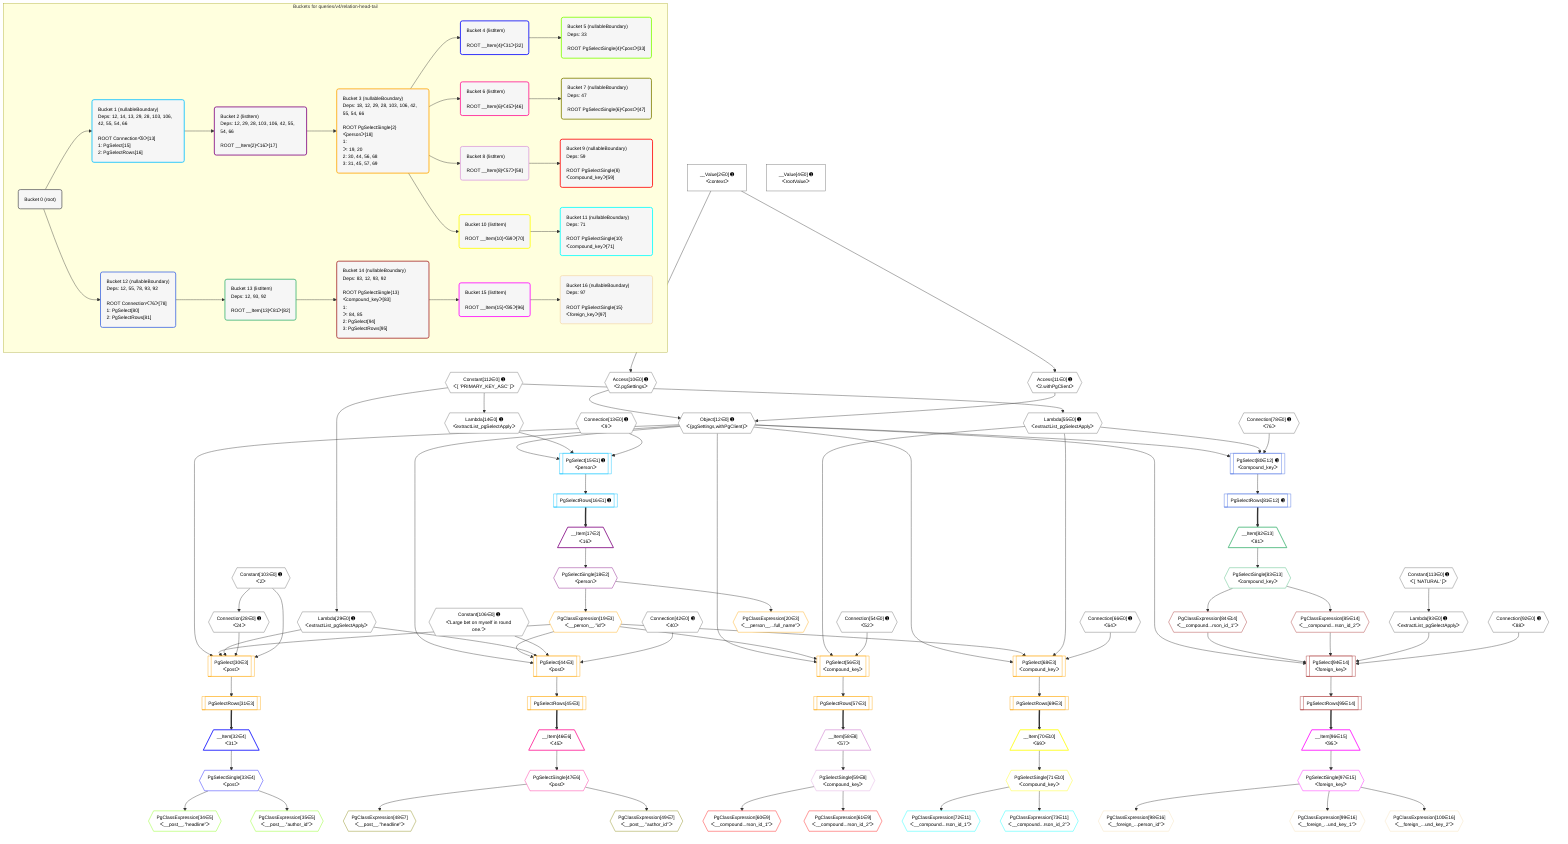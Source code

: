 %%{init: {'themeVariables': { 'fontSize': '12px'}}}%%
graph TD
    classDef path fill:#eee,stroke:#000,color:#000
    classDef plan fill:#fff,stroke-width:1px,color:#000
    classDef itemplan fill:#fff,stroke-width:2px,color:#000
    classDef unbatchedplan fill:#dff,stroke-width:1px,color:#000
    classDef sideeffectplan fill:#fcc,stroke-width:2px,color:#000
    classDef bucket fill:#f6f6f6,color:#000,stroke-width:2px,text-align:left


    %% plan dependencies
    Object12{{"Object[12∈0] ➊<br />ᐸ{pgSettings,withPgClient}ᐳ"}}:::plan
    Access10{{"Access[10∈0] ➊<br />ᐸ2.pgSettingsᐳ"}}:::plan
    Access11{{"Access[11∈0] ➊<br />ᐸ2.withPgClientᐳ"}}:::plan
    Access10 & Access11 --> Object12
    __Value2["__Value[2∈0] ➊<br />ᐸcontextᐳ"]:::plan
    __Value2 --> Access10
    __Value2 --> Access11
    Lambda14{{"Lambda[14∈0] ➊<br />ᐸextractList_pgSelectApplyᐳ"}}:::plan
    Constant112{{"Constant[112∈0] ➊<br />ᐸ[ 'PRIMARY_KEY_ASC' ]ᐳ"}}:::plan
    Constant112 --> Lambda14
    Connection28{{"Connection[28∈0] ➊<br />ᐸ24ᐳ"}}:::plan
    Constant103{{"Constant[103∈0] ➊<br />ᐸ2ᐳ"}}:::plan
    Constant103 --> Connection28
    Lambda29{{"Lambda[29∈0] ➊<br />ᐸextractList_pgSelectApplyᐳ"}}:::plan
    Constant112 --> Lambda29
    Lambda55{{"Lambda[55∈0] ➊<br />ᐸextractList_pgSelectApplyᐳ"}}:::plan
    Constant112 --> Lambda55
    Lambda93{{"Lambda[93∈0] ➊<br />ᐸextractList_pgSelectApplyᐳ"}}:::plan
    Constant113{{"Constant[113∈0] ➊<br />ᐸ[ 'NATURAL' ]ᐳ"}}:::plan
    Constant113 --> Lambda93
    __Value4["__Value[4∈0] ➊<br />ᐸrootValueᐳ"]:::plan
    Connection13{{"Connection[13∈0] ➊<br />ᐸ9ᐳ"}}:::plan
    Connection42{{"Connection[42∈0] ➊<br />ᐸ40ᐳ"}}:::plan
    Connection54{{"Connection[54∈0] ➊<br />ᐸ52ᐳ"}}:::plan
    Connection66{{"Connection[66∈0] ➊<br />ᐸ64ᐳ"}}:::plan
    Connection78{{"Connection[78∈0] ➊<br />ᐸ76ᐳ"}}:::plan
    Connection92{{"Connection[92∈0] ➊<br />ᐸ88ᐳ"}}:::plan
    Constant106{{"Constant[106∈0] ➊<br />ᐸ'Large bet on myself in round one.'ᐳ"}}:::plan
    PgSelect15[["PgSelect[15∈1] ➊<br />ᐸpersonᐳ"]]:::plan
    Object12 & Lambda14 & Connection13 --> PgSelect15
    PgSelectRows16[["PgSelectRows[16∈1] ➊"]]:::plan
    PgSelect15 --> PgSelectRows16
    __Item17[/"__Item[17∈2]<br />ᐸ16ᐳ"\]:::itemplan
    PgSelectRows16 ==> __Item17
    PgSelectSingle18{{"PgSelectSingle[18∈2]<br />ᐸpersonᐳ"}}:::plan
    __Item17 --> PgSelectSingle18
    PgSelect30[["PgSelect[30∈3]<br />ᐸpostᐳ"]]:::plan
    PgClassExpression19{{"PgClassExpression[19∈3]<br />ᐸ__person__.”id”ᐳ"}}:::plan
    Object12 & PgClassExpression19 & Lambda29 & Connection28 & Constant103 --> PgSelect30
    PgSelect44[["PgSelect[44∈3]<br />ᐸpostᐳ"]]:::plan
    Object12 & PgClassExpression19 & Lambda29 & Constant106 & Connection42 --> PgSelect44
    PgSelect56[["PgSelect[56∈3]<br />ᐸcompound_keyᐳ"]]:::plan
    Object12 & PgClassExpression19 & Lambda55 & Connection54 --> PgSelect56
    PgSelect68[["PgSelect[68∈3]<br />ᐸcompound_keyᐳ"]]:::plan
    Object12 & PgClassExpression19 & Lambda55 & Connection66 --> PgSelect68
    PgSelectSingle18 --> PgClassExpression19
    PgClassExpression20{{"PgClassExpression[20∈3]<br />ᐸ__person__...full_name”ᐳ"}}:::plan
    PgSelectSingle18 --> PgClassExpression20
    PgSelectRows31[["PgSelectRows[31∈3]"]]:::plan
    PgSelect30 --> PgSelectRows31
    PgSelectRows45[["PgSelectRows[45∈3]"]]:::plan
    PgSelect44 --> PgSelectRows45
    PgSelectRows57[["PgSelectRows[57∈3]"]]:::plan
    PgSelect56 --> PgSelectRows57
    PgSelectRows69[["PgSelectRows[69∈3]"]]:::plan
    PgSelect68 --> PgSelectRows69
    __Item32[/"__Item[32∈4]<br />ᐸ31ᐳ"\]:::itemplan
    PgSelectRows31 ==> __Item32
    PgSelectSingle33{{"PgSelectSingle[33∈4]<br />ᐸpostᐳ"}}:::plan
    __Item32 --> PgSelectSingle33
    PgClassExpression34{{"PgClassExpression[34∈5]<br />ᐸ__post__.”headline”ᐳ"}}:::plan
    PgSelectSingle33 --> PgClassExpression34
    PgClassExpression35{{"PgClassExpression[35∈5]<br />ᐸ__post__.”author_id”ᐳ"}}:::plan
    PgSelectSingle33 --> PgClassExpression35
    __Item46[/"__Item[46∈6]<br />ᐸ45ᐳ"\]:::itemplan
    PgSelectRows45 ==> __Item46
    PgSelectSingle47{{"PgSelectSingle[47∈6]<br />ᐸpostᐳ"}}:::plan
    __Item46 --> PgSelectSingle47
    PgClassExpression48{{"PgClassExpression[48∈7]<br />ᐸ__post__.”headline”ᐳ"}}:::plan
    PgSelectSingle47 --> PgClassExpression48
    PgClassExpression49{{"PgClassExpression[49∈7]<br />ᐸ__post__.”author_id”ᐳ"}}:::plan
    PgSelectSingle47 --> PgClassExpression49
    __Item58[/"__Item[58∈8]<br />ᐸ57ᐳ"\]:::itemplan
    PgSelectRows57 ==> __Item58
    PgSelectSingle59{{"PgSelectSingle[59∈8]<br />ᐸcompound_keyᐳ"}}:::plan
    __Item58 --> PgSelectSingle59
    PgClassExpression60{{"PgClassExpression[60∈9]<br />ᐸ__compound...rson_id_1”ᐳ"}}:::plan
    PgSelectSingle59 --> PgClassExpression60
    PgClassExpression61{{"PgClassExpression[61∈9]<br />ᐸ__compound...rson_id_2”ᐳ"}}:::plan
    PgSelectSingle59 --> PgClassExpression61
    __Item70[/"__Item[70∈10]<br />ᐸ69ᐳ"\]:::itemplan
    PgSelectRows69 ==> __Item70
    PgSelectSingle71{{"PgSelectSingle[71∈10]<br />ᐸcompound_keyᐳ"}}:::plan
    __Item70 --> PgSelectSingle71
    PgClassExpression72{{"PgClassExpression[72∈11]<br />ᐸ__compound...rson_id_1”ᐳ"}}:::plan
    PgSelectSingle71 --> PgClassExpression72
    PgClassExpression73{{"PgClassExpression[73∈11]<br />ᐸ__compound...rson_id_2”ᐳ"}}:::plan
    PgSelectSingle71 --> PgClassExpression73
    PgSelect80[["PgSelect[80∈12] ➊<br />ᐸcompound_keyᐳ"]]:::plan
    Object12 & Lambda55 & Connection78 --> PgSelect80
    PgSelectRows81[["PgSelectRows[81∈12] ➊"]]:::plan
    PgSelect80 --> PgSelectRows81
    __Item82[/"__Item[82∈13]<br />ᐸ81ᐳ"\]:::itemplan
    PgSelectRows81 ==> __Item82
    PgSelectSingle83{{"PgSelectSingle[83∈13]<br />ᐸcompound_keyᐳ"}}:::plan
    __Item82 --> PgSelectSingle83
    PgSelect94[["PgSelect[94∈14]<br />ᐸforeign_keyᐳ"]]:::plan
    PgClassExpression84{{"PgClassExpression[84∈14]<br />ᐸ__compound...rson_id_1”ᐳ"}}:::plan
    PgClassExpression85{{"PgClassExpression[85∈14]<br />ᐸ__compound...rson_id_2”ᐳ"}}:::plan
    Object12 & PgClassExpression84 & PgClassExpression85 & Lambda93 & Connection92 --> PgSelect94
    PgSelectSingle83 --> PgClassExpression84
    PgSelectSingle83 --> PgClassExpression85
    PgSelectRows95[["PgSelectRows[95∈14]"]]:::plan
    PgSelect94 --> PgSelectRows95
    __Item96[/"__Item[96∈15]<br />ᐸ95ᐳ"\]:::itemplan
    PgSelectRows95 ==> __Item96
    PgSelectSingle97{{"PgSelectSingle[97∈15]<br />ᐸforeign_keyᐳ"}}:::plan
    __Item96 --> PgSelectSingle97
    PgClassExpression98{{"PgClassExpression[98∈16]<br />ᐸ__foreign_...person_id”ᐳ"}}:::plan
    PgSelectSingle97 --> PgClassExpression98
    PgClassExpression99{{"PgClassExpression[99∈16]<br />ᐸ__foreign_...und_key_1”ᐳ"}}:::plan
    PgSelectSingle97 --> PgClassExpression99
    PgClassExpression100{{"PgClassExpression[100∈16]<br />ᐸ__foreign_...und_key_2”ᐳ"}}:::plan
    PgSelectSingle97 --> PgClassExpression100

    %% define steps

    subgraph "Buckets for queries/v4/relation-head-tail"
    Bucket0("Bucket 0 (root)"):::bucket
    classDef bucket0 stroke:#696969
    class Bucket0,__Value2,__Value4,Access10,Access11,Object12,Connection13,Lambda14,Connection28,Lambda29,Connection42,Connection54,Lambda55,Connection66,Connection78,Connection92,Lambda93,Constant103,Constant106,Constant112,Constant113 bucket0
    Bucket1("Bucket 1 (nullableBoundary)<br />Deps: 12, 14, 13, 29, 28, 103, 106, 42, 55, 54, 66<br /><br />ROOT Connectionᐸ9ᐳ[13]<br />1: PgSelect[15]<br />2: PgSelectRows[16]"):::bucket
    classDef bucket1 stroke:#00bfff
    class Bucket1,PgSelect15,PgSelectRows16 bucket1
    Bucket2("Bucket 2 (listItem)<br />Deps: 12, 29, 28, 103, 106, 42, 55, 54, 66<br /><br />ROOT __Item{2}ᐸ16ᐳ[17]"):::bucket
    classDef bucket2 stroke:#7f007f
    class Bucket2,__Item17,PgSelectSingle18 bucket2
    Bucket3("Bucket 3 (nullableBoundary)<br />Deps: 18, 12, 29, 28, 103, 106, 42, 55, 54, 66<br /><br />ROOT PgSelectSingle{2}ᐸpersonᐳ[18]<br />1: <br />ᐳ: 19, 20<br />2: 30, 44, 56, 68<br />3: 31, 45, 57, 69"):::bucket
    classDef bucket3 stroke:#ffa500
    class Bucket3,PgClassExpression19,PgClassExpression20,PgSelect30,PgSelectRows31,PgSelect44,PgSelectRows45,PgSelect56,PgSelectRows57,PgSelect68,PgSelectRows69 bucket3
    Bucket4("Bucket 4 (listItem)<br /><br />ROOT __Item{4}ᐸ31ᐳ[32]"):::bucket
    classDef bucket4 stroke:#0000ff
    class Bucket4,__Item32,PgSelectSingle33 bucket4
    Bucket5("Bucket 5 (nullableBoundary)<br />Deps: 33<br /><br />ROOT PgSelectSingle{4}ᐸpostᐳ[33]"):::bucket
    classDef bucket5 stroke:#7fff00
    class Bucket5,PgClassExpression34,PgClassExpression35 bucket5
    Bucket6("Bucket 6 (listItem)<br /><br />ROOT __Item{6}ᐸ45ᐳ[46]"):::bucket
    classDef bucket6 stroke:#ff1493
    class Bucket6,__Item46,PgSelectSingle47 bucket6
    Bucket7("Bucket 7 (nullableBoundary)<br />Deps: 47<br /><br />ROOT PgSelectSingle{6}ᐸpostᐳ[47]"):::bucket
    classDef bucket7 stroke:#808000
    class Bucket7,PgClassExpression48,PgClassExpression49 bucket7
    Bucket8("Bucket 8 (listItem)<br /><br />ROOT __Item{8}ᐸ57ᐳ[58]"):::bucket
    classDef bucket8 stroke:#dda0dd
    class Bucket8,__Item58,PgSelectSingle59 bucket8
    Bucket9("Bucket 9 (nullableBoundary)<br />Deps: 59<br /><br />ROOT PgSelectSingle{8}ᐸcompound_keyᐳ[59]"):::bucket
    classDef bucket9 stroke:#ff0000
    class Bucket9,PgClassExpression60,PgClassExpression61 bucket9
    Bucket10("Bucket 10 (listItem)<br /><br />ROOT __Item{10}ᐸ69ᐳ[70]"):::bucket
    classDef bucket10 stroke:#ffff00
    class Bucket10,__Item70,PgSelectSingle71 bucket10
    Bucket11("Bucket 11 (nullableBoundary)<br />Deps: 71<br /><br />ROOT PgSelectSingle{10}ᐸcompound_keyᐳ[71]"):::bucket
    classDef bucket11 stroke:#00ffff
    class Bucket11,PgClassExpression72,PgClassExpression73 bucket11
    Bucket12("Bucket 12 (nullableBoundary)<br />Deps: 12, 55, 78, 93, 92<br /><br />ROOT Connectionᐸ76ᐳ[78]<br />1: PgSelect[80]<br />2: PgSelectRows[81]"):::bucket
    classDef bucket12 stroke:#4169e1
    class Bucket12,PgSelect80,PgSelectRows81 bucket12
    Bucket13("Bucket 13 (listItem)<br />Deps: 12, 93, 92<br /><br />ROOT __Item{13}ᐸ81ᐳ[82]"):::bucket
    classDef bucket13 stroke:#3cb371
    class Bucket13,__Item82,PgSelectSingle83 bucket13
    Bucket14("Bucket 14 (nullableBoundary)<br />Deps: 83, 12, 93, 92<br /><br />ROOT PgSelectSingle{13}ᐸcompound_keyᐳ[83]<br />1: <br />ᐳ: 84, 85<br />2: PgSelect[94]<br />3: PgSelectRows[95]"):::bucket
    classDef bucket14 stroke:#a52a2a
    class Bucket14,PgClassExpression84,PgClassExpression85,PgSelect94,PgSelectRows95 bucket14
    Bucket15("Bucket 15 (listItem)<br /><br />ROOT __Item{15}ᐸ95ᐳ[96]"):::bucket
    classDef bucket15 stroke:#ff00ff
    class Bucket15,__Item96,PgSelectSingle97 bucket15
    Bucket16("Bucket 16 (nullableBoundary)<br />Deps: 97<br /><br />ROOT PgSelectSingle{15}ᐸforeign_keyᐳ[97]"):::bucket
    classDef bucket16 stroke:#f5deb3
    class Bucket16,PgClassExpression98,PgClassExpression99,PgClassExpression100 bucket16
    Bucket0 --> Bucket1 & Bucket12
    Bucket1 --> Bucket2
    Bucket2 --> Bucket3
    Bucket3 --> Bucket4 & Bucket6 & Bucket8 & Bucket10
    Bucket4 --> Bucket5
    Bucket6 --> Bucket7
    Bucket8 --> Bucket9
    Bucket10 --> Bucket11
    Bucket12 --> Bucket13
    Bucket13 --> Bucket14
    Bucket14 --> Bucket15
    Bucket15 --> Bucket16
    end